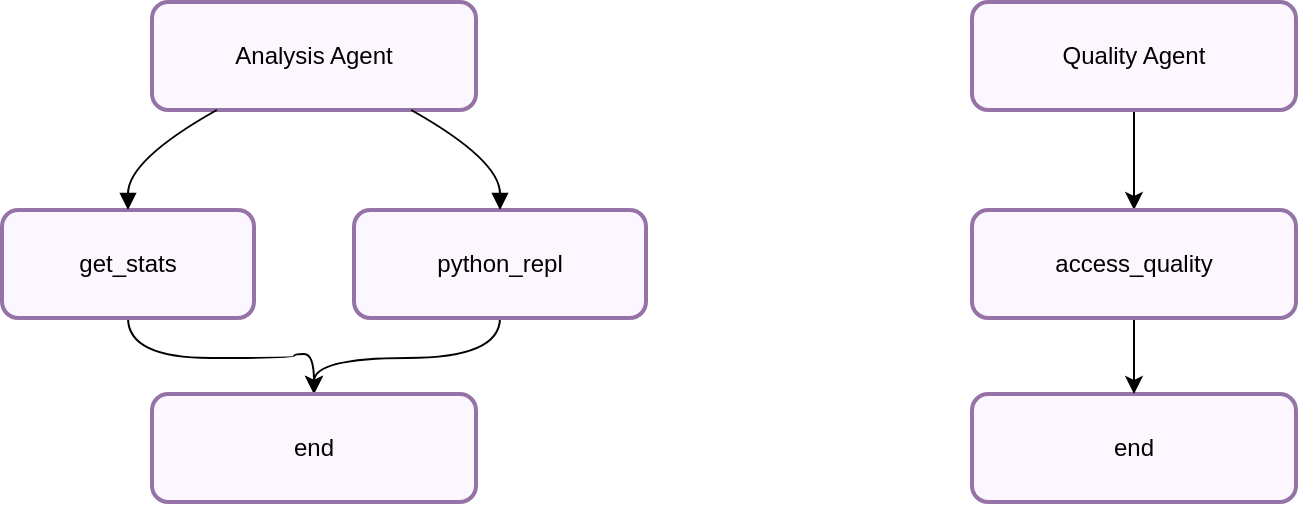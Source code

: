 <mxfile version="28.0.7">
  <diagram name="Page-1" id="Zqq4zWRU9nIy34UZfeE2">
    <mxGraphModel dx="938" dy="576" grid="1" gridSize="10" guides="1" tooltips="1" connect="1" arrows="1" fold="1" page="1" pageScale="1" pageWidth="850" pageHeight="1100" math="0" shadow="0">
      <root>
        <mxCell id="0" />
        <mxCell id="1" parent="0" />
        <mxCell id="vWXEo-mW8N7rsdaXYw43-2" value="Analysis Agent" style="whiteSpace=wrap;strokeWidth=2;rounded=1;fillColor=#FCF6FF;strokeColor=#9673a6;" parent="1" vertex="1">
          <mxGeometry x="95" y="124" width="162" height="54" as="geometry" />
        </mxCell>
        <mxCell id="o6C5OdexamTOAV6xBDar-8" style="edgeStyle=orthogonalEdgeStyle;rounded=0;orthogonalLoop=1;jettySize=auto;html=1;curved=1;" edge="1" parent="1" source="vWXEo-mW8N7rsdaXYw43-3" target="o6C5OdexamTOAV6xBDar-1">
          <mxGeometry relative="1" as="geometry" />
        </mxCell>
        <mxCell id="vWXEo-mW8N7rsdaXYw43-3" value="get_stats" style="whiteSpace=wrap;strokeWidth=2;rounded=1;fillColor=light-dark(#fcf6ff, #392f3f);strokeColor=#9673a6;" parent="1" vertex="1">
          <mxGeometry x="20" y="228" width="126" height="54" as="geometry" />
        </mxCell>
        <mxCell id="o6C5OdexamTOAV6xBDar-9" style="edgeStyle=orthogonalEdgeStyle;rounded=0;orthogonalLoop=1;jettySize=auto;html=1;entryX=0.5;entryY=0;entryDx=0;entryDy=0;curved=1;" edge="1" parent="1" source="vWXEo-mW8N7rsdaXYw43-4" target="o6C5OdexamTOAV6xBDar-1">
          <mxGeometry relative="1" as="geometry" />
        </mxCell>
        <mxCell id="vWXEo-mW8N7rsdaXYw43-4" value="python_repl" style="whiteSpace=wrap;strokeWidth=2;rounded=1;fillColor=light-dark(#fcf6ff, #392f3f);strokeColor=#9673a6;" parent="1" vertex="1">
          <mxGeometry x="196" y="228" width="146" height="54" as="geometry" />
        </mxCell>
        <mxCell id="vWXEo-mW8N7rsdaXYw43-6" value="" style="curved=1;startArrow=none;endArrow=block;exitX=0.2;exitY=1;entryX=0.5;entryY=0;rounded=0;" parent="1" source="vWXEo-mW8N7rsdaXYw43-2" target="vWXEo-mW8N7rsdaXYw43-3" edge="1">
          <mxGeometry relative="1" as="geometry">
            <Array as="points">
              <mxPoint x="83" y="203" />
            </Array>
          </mxGeometry>
        </mxCell>
        <mxCell id="vWXEo-mW8N7rsdaXYw43-7" value="" style="curved=1;startArrow=none;endArrow=block;exitX=0.8;exitY=1;entryX=0.5;entryY=0;rounded=0;" parent="1" source="vWXEo-mW8N7rsdaXYw43-2" target="vWXEo-mW8N7rsdaXYw43-4" edge="1">
          <mxGeometry relative="1" as="geometry">
            <Array as="points">
              <mxPoint x="269" y="203" />
            </Array>
          </mxGeometry>
        </mxCell>
        <mxCell id="vWXEo-mW8N7rsdaXYw43-13" style="edgeStyle=orthogonalEdgeStyle;rounded=0;orthogonalLoop=1;jettySize=auto;html=1;entryX=0.5;entryY=0;entryDx=0;entryDy=0;" parent="1" source="vWXEo-mW8N7rsdaXYw43-8" edge="1">
          <mxGeometry relative="1" as="geometry">
            <mxPoint x="586" y="228" as="targetPoint" />
          </mxGeometry>
        </mxCell>
        <mxCell id="vWXEo-mW8N7rsdaXYw43-8" value="Quality Agent" style="whiteSpace=wrap;strokeWidth=2;rounded=1;fillColor=#FCF6FF;strokeColor=#9673a6;" parent="1" vertex="1">
          <mxGeometry x="505" y="124" width="162" height="54" as="geometry" />
        </mxCell>
        <mxCell id="o6C5OdexamTOAV6xBDar-1" value="end" style="whiteSpace=wrap;strokeWidth=2;rounded=1;fillColor=#FCF6FF;strokeColor=#9673a6;" vertex="1" parent="1">
          <mxGeometry x="95" y="320" width="162" height="54" as="geometry" />
        </mxCell>
        <mxCell id="o6C5OdexamTOAV6xBDar-2" value="end" style="whiteSpace=wrap;strokeWidth=2;rounded=1;fillColor=#FCF6FF;strokeColor=#9673a6;" vertex="1" parent="1">
          <mxGeometry x="505" y="320" width="162" height="54" as="geometry" />
        </mxCell>
        <mxCell id="o6C5OdexamTOAV6xBDar-4" style="edgeStyle=orthogonalEdgeStyle;rounded=0;orthogonalLoop=1;jettySize=auto;html=1;entryX=0.5;entryY=0;entryDx=0;entryDy=0;" edge="1" parent="1" source="o6C5OdexamTOAV6xBDar-3" target="o6C5OdexamTOAV6xBDar-2">
          <mxGeometry relative="1" as="geometry" />
        </mxCell>
        <mxCell id="o6C5OdexamTOAV6xBDar-3" value="access_quality" style="whiteSpace=wrap;strokeWidth=2;rounded=1;fillColor=#FCF6FF;strokeColor=#9673a6;" vertex="1" parent="1">
          <mxGeometry x="505" y="228" width="162" height="54" as="geometry" />
        </mxCell>
      </root>
    </mxGraphModel>
  </diagram>
</mxfile>
